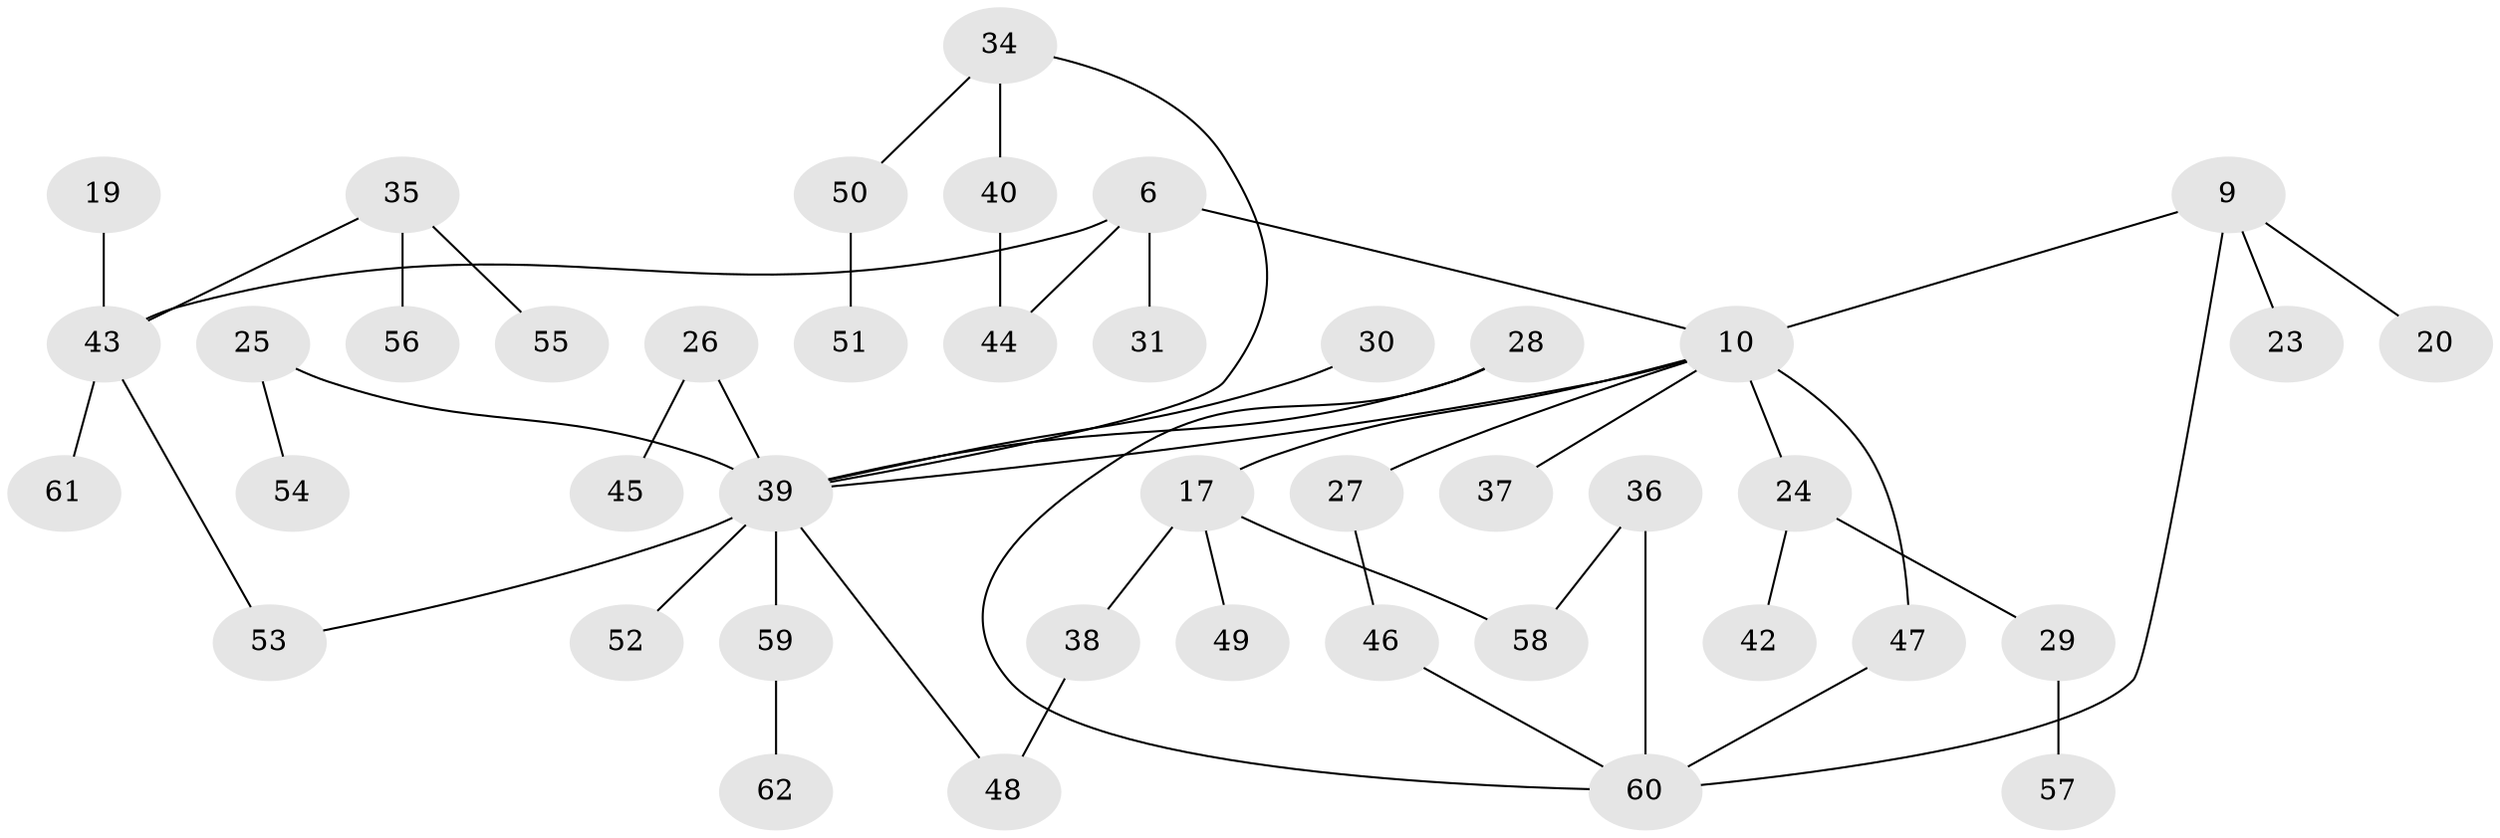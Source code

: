 // original degree distribution, {7: 0.016129032258064516, 4: 0.08064516129032258, 2: 0.3709677419354839, 5: 0.03225806451612903, 6: 0.03225806451612903, 3: 0.1935483870967742, 1: 0.27419354838709675}
// Generated by graph-tools (version 1.1) at 2025/45/03/04/25 21:45:56]
// undirected, 43 vertices, 49 edges
graph export_dot {
graph [start="1"]
  node [color=gray90,style=filled];
  6;
  9 [super="+3"];
  10 [super="+2+1"];
  17 [super="+11"];
  19;
  20;
  23;
  24 [super="+16"];
  25;
  26 [super="+15+21"];
  27;
  28;
  29;
  30;
  31;
  34 [super="+7"];
  35;
  36;
  37;
  38;
  39 [super="+8+4+18"];
  40;
  42;
  43 [super="+32"];
  44 [super="+33"];
  45;
  46;
  47;
  48;
  49;
  50;
  51;
  52;
  53;
  54;
  55;
  56;
  57;
  58;
  59 [super="+41"];
  60 [super="+22"];
  61;
  62;
  6 -- 31;
  6 -- 44 [weight=2];
  6 -- 43 [weight=2];
  6 -- 10;
  9 -- 20;
  9 -- 23;
  9 -- 60;
  9 -- 10;
  10 -- 27;
  10 -- 24 [weight=3];
  10 -- 47;
  10 -- 37;
  10 -- 17;
  10 -- 39;
  17 -- 38;
  17 -- 58;
  17 -- 49;
  19 -- 43;
  24 -- 42;
  24 -- 29;
  25 -- 54;
  25 -- 39;
  26 -- 45;
  26 -- 39 [weight=2];
  27 -- 46;
  28 -- 39;
  28 -- 60;
  29 -- 57;
  30 -- 39;
  34 -- 50;
  34 -- 40;
  34 -- 39;
  35 -- 55;
  35 -- 56;
  35 -- 43;
  36 -- 58;
  36 -- 60;
  38 -- 48;
  39 -- 48;
  39 -- 59 [weight=2];
  39 -- 52;
  39 -- 53;
  40 -- 44;
  43 -- 53;
  43 -- 61;
  46 -- 60;
  47 -- 60;
  50 -- 51;
  59 -- 62;
}

